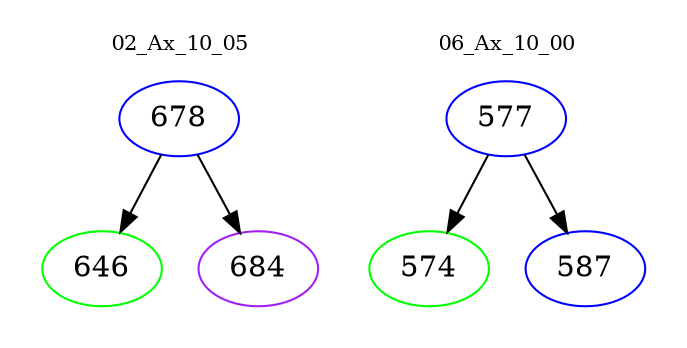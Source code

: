 digraph{
subgraph cluster_0 {
color = white
label = "02_Ax_10_05";
fontsize=10;
T0_678 [label="678", color="blue"]
T0_678 -> T0_646 [color="black"]
T0_646 [label="646", color="green"]
T0_678 -> T0_684 [color="black"]
T0_684 [label="684", color="purple"]
}
subgraph cluster_1 {
color = white
label = "06_Ax_10_00";
fontsize=10;
T1_577 [label="577", color="blue"]
T1_577 -> T1_574 [color="black"]
T1_574 [label="574", color="green"]
T1_577 -> T1_587 [color="black"]
T1_587 [label="587", color="blue"]
}
}
